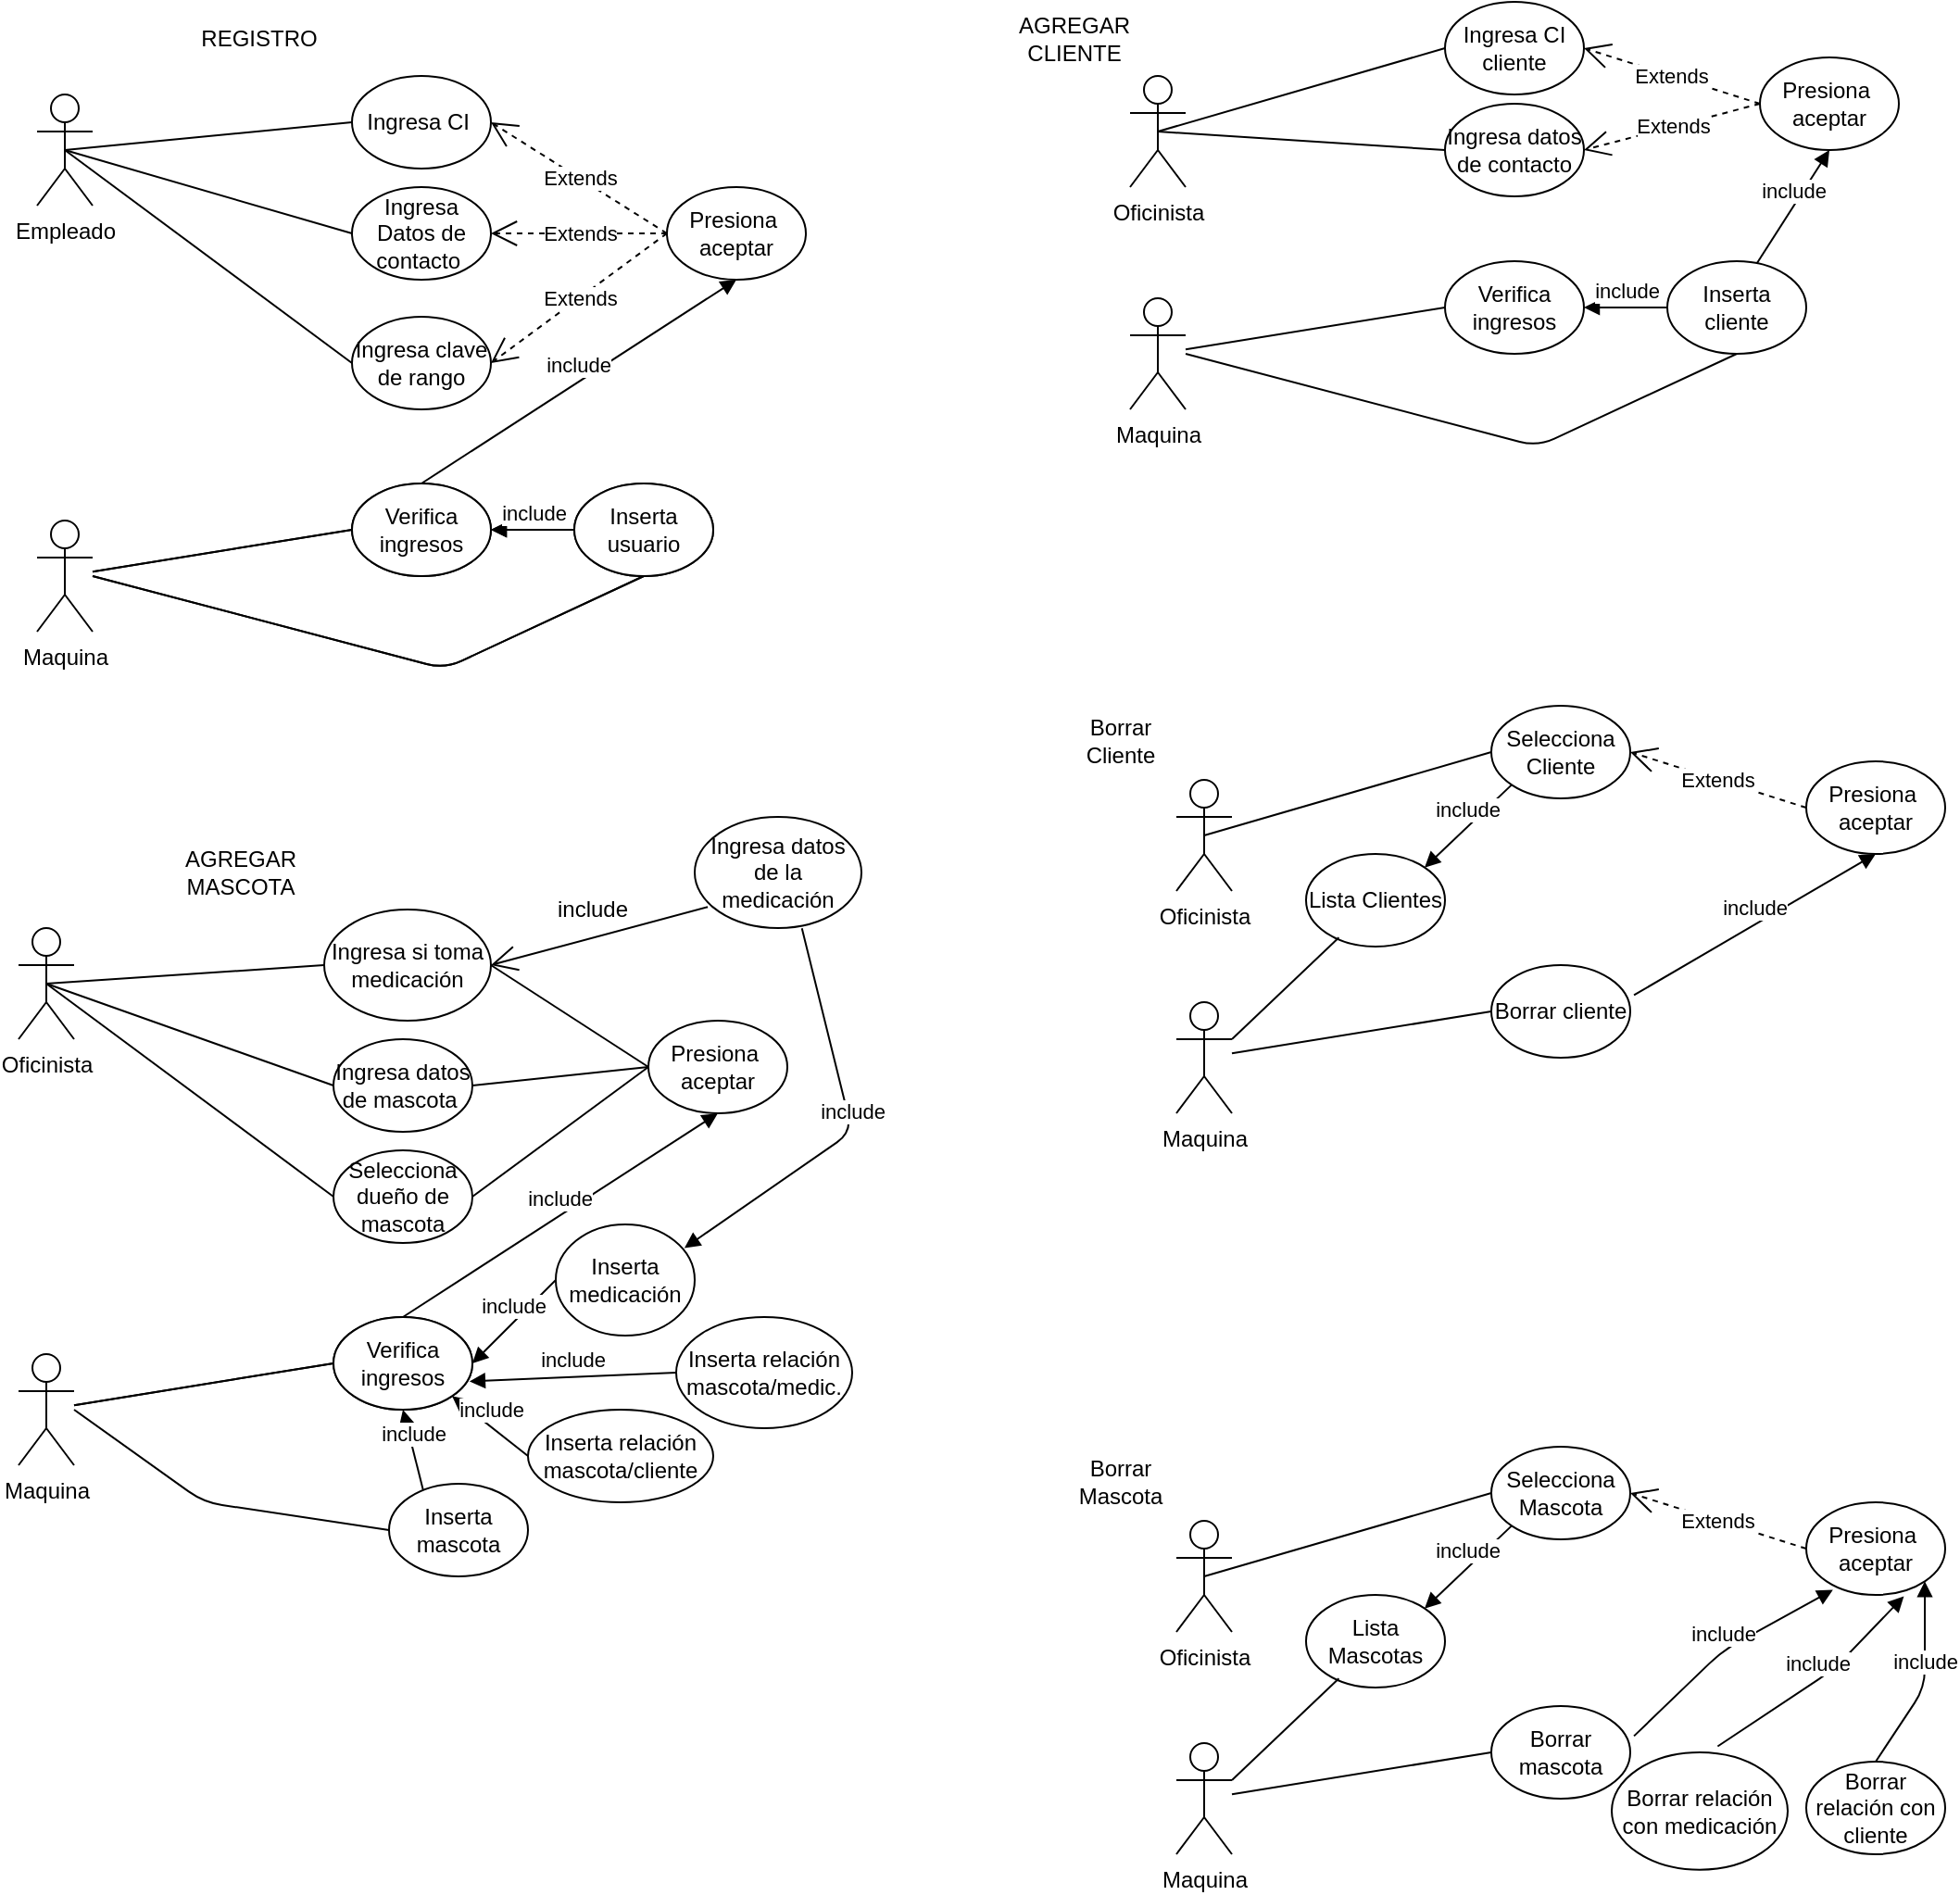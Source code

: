 <mxfile version="13.8.0" type="device"><diagram id="kgpKYQtTHZ0yAKxKKP6v" name="Page-1"><mxGraphModel dx="1021" dy="529" grid="1" gridSize="10" guides="1" tooltips="1" connect="1" arrows="1" fold="1" page="1" pageScale="1" pageWidth="850" pageHeight="1100" math="0" shadow="0"><root><mxCell id="0"/><mxCell id="1" parent="0"/><mxCell id="1jk_xBvsJdmwHqQRrmln-1" value="Empleado" style="shape=umlActor;verticalLabelPosition=bottom;verticalAlign=top;html=1;outlineConnect=0;" parent="1" vertex="1"><mxGeometry x="70" y="70" width="30" height="60" as="geometry"/></mxCell><mxCell id="1jk_xBvsJdmwHqQRrmln-6" value="Maquina" style="shape=umlActor;verticalLabelPosition=bottom;verticalAlign=top;html=1;outlineConnect=0;" parent="1" vertex="1"><mxGeometry x="70" y="300" width="30" height="60" as="geometry"/></mxCell><mxCell id="1jk_xBvsJdmwHqQRrmln-8" value="Ingresa CI&amp;nbsp;" style="ellipse;whiteSpace=wrap;html=1;" parent="1" vertex="1"><mxGeometry x="240" y="60" width="75" height="50" as="geometry"/></mxCell><mxCell id="1jk_xBvsJdmwHqQRrmln-10" value="Ingresa Datos de contacto&amp;nbsp;" style="ellipse;whiteSpace=wrap;html=1;" parent="1" vertex="1"><mxGeometry x="240" y="120" width="75" height="50" as="geometry"/></mxCell><mxCell id="1jk_xBvsJdmwHqQRrmln-11" value="Ingresa clave&lt;br&gt;de rango" style="ellipse;whiteSpace=wrap;html=1;" parent="1" vertex="1"><mxGeometry x="240" y="190" width="75" height="50" as="geometry"/></mxCell><mxCell id="1jk_xBvsJdmwHqQRrmln-21" value="Verifica ingresos" style="ellipse;whiteSpace=wrap;html=1;" parent="1" vertex="1"><mxGeometry x="240" y="280" width="75" height="50" as="geometry"/></mxCell><mxCell id="1jk_xBvsJdmwHqQRrmln-23" value="Inserta usuario" style="ellipse;whiteSpace=wrap;html=1;" parent="1" vertex="1"><mxGeometry x="360" y="280" width="75" height="50" as="geometry"/></mxCell><mxCell id="1jk_xBvsJdmwHqQRrmln-25" value="Presiona&amp;nbsp;&lt;br&gt;aceptar" style="ellipse;whiteSpace=wrap;html=1;" parent="1" vertex="1"><mxGeometry x="410" y="120" width="75" height="50" as="geometry"/></mxCell><mxCell id="1jk_xBvsJdmwHqQRrmln-28" value="" style="endArrow=none;html=1;exitX=0.5;exitY=0.5;exitDx=0;exitDy=0;exitPerimeter=0;entryX=0;entryY=0.5;entryDx=0;entryDy=0;" parent="1" source="1jk_xBvsJdmwHqQRrmln-1" target="1jk_xBvsJdmwHqQRrmln-8" edge="1"><mxGeometry width="50" height="50" relative="1" as="geometry"><mxPoint x="140" y="140" as="sourcePoint"/><mxPoint x="190" y="90" as="targetPoint"/></mxGeometry></mxCell><mxCell id="1jk_xBvsJdmwHqQRrmln-29" value="" style="endArrow=none;html=1;exitX=0.5;exitY=0.5;exitDx=0;exitDy=0;exitPerimeter=0;entryX=0;entryY=0.5;entryDx=0;entryDy=0;" parent="1" source="1jk_xBvsJdmwHqQRrmln-1" target="1jk_xBvsJdmwHqQRrmln-10" edge="1"><mxGeometry width="50" height="50" relative="1" as="geometry"><mxPoint x="190" y="190" as="sourcePoint"/><mxPoint x="240" y="140" as="targetPoint"/></mxGeometry></mxCell><mxCell id="1jk_xBvsJdmwHqQRrmln-30" value="" style="endArrow=none;html=1;exitX=0.5;exitY=0.5;exitDx=0;exitDy=0;exitPerimeter=0;entryX=0;entryY=0.5;entryDx=0;entryDy=0;" parent="1" source="1jk_xBvsJdmwHqQRrmln-1" target="1jk_xBvsJdmwHqQRrmln-11" edge="1"><mxGeometry width="50" height="50" relative="1" as="geometry"><mxPoint x="170" y="230" as="sourcePoint"/><mxPoint x="220" y="180" as="targetPoint"/></mxGeometry></mxCell><mxCell id="1jk_xBvsJdmwHqQRrmln-32" value="include" style="html=1;verticalAlign=bottom;endArrow=block;exitX=0.5;exitY=0;exitDx=0;exitDy=0;entryX=0.5;entryY=1;entryDx=0;entryDy=0;" parent="1" source="1jk_xBvsJdmwHqQRrmln-21" target="1jk_xBvsJdmwHqQRrmln-25" edge="1"><mxGeometry width="80" relative="1" as="geometry"><mxPoint x="460" y="220" as="sourcePoint"/><mxPoint x="540" y="220" as="targetPoint"/></mxGeometry></mxCell><mxCell id="1jk_xBvsJdmwHqQRrmln-37" value="include" style="html=1;verticalAlign=bottom;endArrow=block;exitX=0;exitY=0.5;exitDx=0;exitDy=0;entryX=1;entryY=0.5;entryDx=0;entryDy=0;" parent="1" source="1jk_xBvsJdmwHqQRrmln-23" target="1jk_xBvsJdmwHqQRrmln-21" edge="1"><mxGeometry width="80" relative="1" as="geometry"><mxPoint x="287.5" y="290" as="sourcePoint"/><mxPoint x="457.5" y="180.0" as="targetPoint"/></mxGeometry></mxCell><mxCell id="1jk_xBvsJdmwHqQRrmln-38" value="" style="endArrow=none;html=1;exitX=0;exitY=0.5;exitDx=0;exitDy=0;" parent="1" source="1jk_xBvsJdmwHqQRrmln-21" target="1jk_xBvsJdmwHqQRrmln-6" edge="1"><mxGeometry width="50" height="50" relative="1" as="geometry"><mxPoint x="95" y="110.0" as="sourcePoint"/><mxPoint x="250.0" y="225.0" as="targetPoint"/></mxGeometry></mxCell><mxCell id="1jk_xBvsJdmwHqQRrmln-39" value="" style="endArrow=none;html=1;exitX=0.5;exitY=1;exitDx=0;exitDy=0;" parent="1" source="1jk_xBvsJdmwHqQRrmln-23" edge="1"><mxGeometry width="50" height="50" relative="1" as="geometry"><mxPoint x="250.0" y="315" as="sourcePoint"/><mxPoint x="100" y="330" as="targetPoint"/><Array as="points"><mxPoint x="290" y="380"/></Array></mxGeometry></mxCell><mxCell id="1jk_xBvsJdmwHqQRrmln-42" value="Oficinista" style="shape=umlActor;verticalLabelPosition=bottom;verticalAlign=top;html=1;" parent="1" vertex="1"><mxGeometry x="660" y="60" width="30" height="60" as="geometry"/></mxCell><mxCell id="1jk_xBvsJdmwHqQRrmln-46" value="Ingresa CI&lt;br&gt;cliente" style="ellipse;whiteSpace=wrap;html=1;" parent="1" vertex="1"><mxGeometry x="830" y="20" width="75" height="50" as="geometry"/></mxCell><mxCell id="1jk_xBvsJdmwHqQRrmln-47" value="Ingresa datos de contacto" style="ellipse;whiteSpace=wrap;html=1;" parent="1" vertex="1"><mxGeometry x="830" y="75" width="75" height="50" as="geometry"/></mxCell><mxCell id="1jk_xBvsJdmwHqQRrmln-49" value="" style="endArrow=none;html=1;exitX=0.5;exitY=0.5;exitDx=0;exitDy=0;exitPerimeter=0;entryX=0;entryY=0.5;entryDx=0;entryDy=0;" parent="1" source="1jk_xBvsJdmwHqQRrmln-42" target="1jk_xBvsJdmwHqQRrmln-46" edge="1"><mxGeometry width="50" height="50" relative="1" as="geometry"><mxPoint x="720" y="190" as="sourcePoint"/><mxPoint x="770" y="140" as="targetPoint"/></mxGeometry></mxCell><mxCell id="1jk_xBvsJdmwHqQRrmln-50" value="" style="endArrow=none;html=1;exitX=0.5;exitY=0.5;exitDx=0;exitDy=0;exitPerimeter=0;entryX=0;entryY=0.5;entryDx=0;entryDy=0;" parent="1" source="1jk_xBvsJdmwHqQRrmln-42" target="1jk_xBvsJdmwHqQRrmln-47" edge="1"><mxGeometry width="50" height="50" relative="1" as="geometry"><mxPoint x="760" y="140" as="sourcePoint"/><mxPoint x="810" y="90" as="targetPoint"/></mxGeometry></mxCell><mxCell id="1jk_xBvsJdmwHqQRrmln-55" value="" style="endArrow=none;html=1;exitX=0;exitY=0.5;exitDx=0;exitDy=0;" parent="1" source="1jk_xBvsJdmwHqQRrmln-56" edge="1"><mxGeometry width="50" height="50" relative="1" as="geometry"><mxPoint x="95" y="110.0" as="sourcePoint"/><mxPoint x="100" y="327.581" as="targetPoint"/></mxGeometry></mxCell><mxCell id="1jk_xBvsJdmwHqQRrmln-56" value="Verifica ingresos" style="ellipse;whiteSpace=wrap;html=1;" parent="1" vertex="1"><mxGeometry x="240" y="280" width="75" height="50" as="geometry"/></mxCell><mxCell id="1jk_xBvsJdmwHqQRrmln-57" value="include" style="html=1;verticalAlign=bottom;endArrow=block;exitX=0;exitY=0.5;exitDx=0;exitDy=0;entryX=1;entryY=0.5;entryDx=0;entryDy=0;" parent="1" source="1jk_xBvsJdmwHqQRrmln-58" target="1jk_xBvsJdmwHqQRrmln-56" edge="1"><mxGeometry width="80" relative="1" as="geometry"><mxPoint x="287.5" y="290" as="sourcePoint"/><mxPoint x="457.5" y="180.0" as="targetPoint"/></mxGeometry></mxCell><mxCell id="1jk_xBvsJdmwHqQRrmln-58" value="Inserta usuario" style="ellipse;whiteSpace=wrap;html=1;" parent="1" vertex="1"><mxGeometry x="360" y="280" width="75" height="50" as="geometry"/></mxCell><mxCell id="1jk_xBvsJdmwHqQRrmln-59" value="" style="endArrow=none;html=1;exitX=0.5;exitY=1;exitDx=0;exitDy=0;" parent="1" source="1jk_xBvsJdmwHqQRrmln-58" edge="1"><mxGeometry width="50" height="50" relative="1" as="geometry"><mxPoint x="250.0" y="315" as="sourcePoint"/><mxPoint x="100" y="330" as="targetPoint"/><Array as="points"><mxPoint x="290" y="380"/></Array></mxGeometry></mxCell><mxCell id="1jk_xBvsJdmwHqQRrmln-66" value="Maquina" style="shape=umlActor;verticalLabelPosition=bottom;verticalAlign=top;html=1;outlineConnect=0;" parent="1" vertex="1"><mxGeometry x="660" y="180" width="30" height="60" as="geometry"/></mxCell><mxCell id="1jk_xBvsJdmwHqQRrmln-67" value="" style="endArrow=none;html=1;exitX=0;exitY=0.5;exitDx=0;exitDy=0;" parent="1" source="1jk_xBvsJdmwHqQRrmln-68" edge="1"><mxGeometry width="50" height="50" relative="1" as="geometry"><mxPoint x="685" y="-10.0" as="sourcePoint"/><mxPoint x="690" y="207.581" as="targetPoint"/></mxGeometry></mxCell><mxCell id="1jk_xBvsJdmwHqQRrmln-68" value="Verifica ingresos" style="ellipse;whiteSpace=wrap;html=1;" parent="1" vertex="1"><mxGeometry x="830" y="160" width="75" height="50" as="geometry"/></mxCell><mxCell id="1jk_xBvsJdmwHqQRrmln-69" value="include" style="html=1;verticalAlign=bottom;endArrow=block;exitX=0;exitY=0.5;exitDx=0;exitDy=0;entryX=1;entryY=0.5;entryDx=0;entryDy=0;" parent="1" source="1jk_xBvsJdmwHqQRrmln-70" target="1jk_xBvsJdmwHqQRrmln-68" edge="1"><mxGeometry width="80" relative="1" as="geometry"><mxPoint x="877.5" y="170" as="sourcePoint"/><mxPoint x="1047.5" y="60.0" as="targetPoint"/></mxGeometry></mxCell><mxCell id="1jk_xBvsJdmwHqQRrmln-70" value="Inserta cliente" style="ellipse;whiteSpace=wrap;html=1;" parent="1" vertex="1"><mxGeometry x="950" y="160" width="75" height="50" as="geometry"/></mxCell><mxCell id="1jk_xBvsJdmwHqQRrmln-71" value="" style="endArrow=none;html=1;exitX=0.5;exitY=1;exitDx=0;exitDy=0;" parent="1" source="1jk_xBvsJdmwHqQRrmln-70" edge="1"><mxGeometry width="50" height="50" relative="1" as="geometry"><mxPoint x="840.0" y="195" as="sourcePoint"/><mxPoint x="690" y="210" as="targetPoint"/><Array as="points"><mxPoint x="880" y="260"/></Array></mxGeometry></mxCell><mxCell id="1jk_xBvsJdmwHqQRrmln-73" value="Presiona&amp;nbsp;&lt;br&gt;aceptar" style="ellipse;whiteSpace=wrap;html=1;" parent="1" vertex="1"><mxGeometry x="1000" y="50" width="75" height="50" as="geometry"/></mxCell><mxCell id="1jk_xBvsJdmwHqQRrmln-74" value="include" style="html=1;verticalAlign=bottom;endArrow=block;exitX=0.643;exitY=0.028;exitDx=0;exitDy=0;entryX=0.5;entryY=1;entryDx=0;entryDy=0;exitPerimeter=0;" parent="1" source="1jk_xBvsJdmwHqQRrmln-70" target="1jk_xBvsJdmwHqQRrmln-73" edge="1"><mxGeometry width="80" relative="1" as="geometry"><mxPoint x="990" y="165" as="sourcePoint"/><mxPoint x="1252.5" y="105" as="targetPoint"/></mxGeometry></mxCell><mxCell id="1jk_xBvsJdmwHqQRrmln-77" value="AGREGAR CLIENTE" style="text;html=1;strokeColor=none;fillColor=none;align=center;verticalAlign=middle;whiteSpace=wrap;rounded=0;" parent="1" vertex="1"><mxGeometry x="610" y="30" width="40" height="20" as="geometry"/></mxCell><mxCell id="1jk_xBvsJdmwHqQRrmln-78" value="REGISTRO" style="text;html=1;strokeColor=none;fillColor=none;align=center;verticalAlign=middle;whiteSpace=wrap;rounded=0;" parent="1" vertex="1"><mxGeometry x="170" y="30" width="40" height="20" as="geometry"/></mxCell><mxCell id="1jk_xBvsJdmwHqQRrmln-79" value="Oficinista" style="shape=umlActor;verticalLabelPosition=bottom;verticalAlign=top;html=1;outlineConnect=0;" parent="1" vertex="1"><mxGeometry x="60" y="520" width="30" height="60" as="geometry"/></mxCell><mxCell id="1jk_xBvsJdmwHqQRrmln-80" value="Maquina" style="shape=umlActor;verticalLabelPosition=bottom;verticalAlign=top;html=1;outlineConnect=0;" parent="1" vertex="1"><mxGeometry x="60" y="750" width="30" height="60" as="geometry"/></mxCell><mxCell id="1jk_xBvsJdmwHqQRrmln-81" value="Ingresa datos de mascota&amp;nbsp;" style="ellipse;whiteSpace=wrap;html=1;" parent="1" vertex="1"><mxGeometry x="230" y="580" width="75" height="50" as="geometry"/></mxCell><mxCell id="1jk_xBvsJdmwHqQRrmln-82" value="Ingresa si toma medicación" style="ellipse;whiteSpace=wrap;html=1;" parent="1" vertex="1"><mxGeometry x="225" y="510" width="90" height="60" as="geometry"/></mxCell><mxCell id="1jk_xBvsJdmwHqQRrmln-83" value="Selecciona dueño de mascota" style="ellipse;whiteSpace=wrap;html=1;" parent="1" vertex="1"><mxGeometry x="230" y="640" width="75" height="50" as="geometry"/></mxCell><mxCell id="1jk_xBvsJdmwHqQRrmln-84" value="Verifica ingresos" style="ellipse;whiteSpace=wrap;html=1;" parent="1" vertex="1"><mxGeometry x="230" y="730" width="75" height="50" as="geometry"/></mxCell><mxCell id="1jk_xBvsJdmwHqQRrmln-86" value="Presiona&amp;nbsp;&lt;br&gt;aceptar" style="ellipse;whiteSpace=wrap;html=1;" parent="1" vertex="1"><mxGeometry x="400" y="570" width="75" height="50" as="geometry"/></mxCell><mxCell id="1jk_xBvsJdmwHqQRrmln-87" value="" style="endArrow=none;html=1;exitX=0.5;exitY=0.5;exitDx=0;exitDy=0;exitPerimeter=0;entryX=0;entryY=0.5;entryDx=0;entryDy=0;" parent="1" source="1jk_xBvsJdmwHqQRrmln-79" target="1jk_xBvsJdmwHqQRrmln-81" edge="1"><mxGeometry width="50" height="50" relative="1" as="geometry"><mxPoint x="130" y="590" as="sourcePoint"/><mxPoint x="180" y="540" as="targetPoint"/></mxGeometry></mxCell><mxCell id="1jk_xBvsJdmwHqQRrmln-88" value="" style="endArrow=none;html=1;exitX=0.5;exitY=0.5;exitDx=0;exitDy=0;exitPerimeter=0;entryX=0;entryY=0.5;entryDx=0;entryDy=0;" parent="1" source="1jk_xBvsJdmwHqQRrmln-79" target="1jk_xBvsJdmwHqQRrmln-82" edge="1"><mxGeometry width="50" height="50" relative="1" as="geometry"><mxPoint x="180" y="640" as="sourcePoint"/><mxPoint x="230" y="590" as="targetPoint"/></mxGeometry></mxCell><mxCell id="1jk_xBvsJdmwHqQRrmln-89" value="" style="endArrow=none;html=1;exitX=0.5;exitY=0.5;exitDx=0;exitDy=0;exitPerimeter=0;entryX=0;entryY=0.5;entryDx=0;entryDy=0;" parent="1" source="1jk_xBvsJdmwHqQRrmln-79" target="1jk_xBvsJdmwHqQRrmln-83" edge="1"><mxGeometry width="50" height="50" relative="1" as="geometry"><mxPoint x="160" y="680" as="sourcePoint"/><mxPoint x="210" y="630" as="targetPoint"/></mxGeometry></mxCell><mxCell id="1jk_xBvsJdmwHqQRrmln-90" value="include" style="html=1;verticalAlign=bottom;endArrow=block;exitX=0.5;exitY=0;exitDx=0;exitDy=0;entryX=0.5;entryY=1;entryDx=0;entryDy=0;" parent="1" source="1jk_xBvsJdmwHqQRrmln-84" target="1jk_xBvsJdmwHqQRrmln-86" edge="1"><mxGeometry width="80" relative="1" as="geometry"><mxPoint x="450" y="670" as="sourcePoint"/><mxPoint x="530" y="670" as="targetPoint"/></mxGeometry></mxCell><mxCell id="1jk_xBvsJdmwHqQRrmln-91" value="" style="endArrow=none;html=1;exitX=1;exitY=0.5;exitDx=0;exitDy=0;entryX=0;entryY=0.5;entryDx=0;entryDy=0;" parent="1" source="1jk_xBvsJdmwHqQRrmln-81" target="1jk_xBvsJdmwHqQRrmln-86" edge="1"><mxGeometry width="50" height="50" relative="1" as="geometry"><mxPoint x="360" y="510.0" as="sourcePoint"/><mxPoint x="515.0" y="495.0" as="targetPoint"/></mxGeometry></mxCell><mxCell id="1jk_xBvsJdmwHqQRrmln-92" value="" style="endArrow=none;html=1;exitX=1;exitY=0.5;exitDx=0;exitDy=0;entryX=0;entryY=0.5;entryDx=0;entryDy=0;" parent="1" source="1jk_xBvsJdmwHqQRrmln-82" target="1jk_xBvsJdmwHqQRrmln-86" edge="1"><mxGeometry width="50" height="50" relative="1" as="geometry"><mxPoint x="95" y="570" as="sourcePoint"/><mxPoint x="250.0" y="555" as="targetPoint"/></mxGeometry></mxCell><mxCell id="1jk_xBvsJdmwHqQRrmln-93" value="" style="endArrow=none;html=1;exitX=1;exitY=0.5;exitDx=0;exitDy=0;entryX=0;entryY=0.5;entryDx=0;entryDy=0;" parent="1" source="1jk_xBvsJdmwHqQRrmln-83" target="1jk_xBvsJdmwHqQRrmln-86" edge="1"><mxGeometry width="50" height="50" relative="1" as="geometry"><mxPoint x="105" y="580" as="sourcePoint"/><mxPoint x="260.0" y="565" as="targetPoint"/></mxGeometry></mxCell><mxCell id="1jk_xBvsJdmwHqQRrmln-95" value="" style="endArrow=none;html=1;exitX=0;exitY=0.5;exitDx=0;exitDy=0;" parent="1" source="1jk_xBvsJdmwHqQRrmln-84" target="1jk_xBvsJdmwHqQRrmln-80" edge="1"><mxGeometry width="50" height="50" relative="1" as="geometry"><mxPoint x="85" y="560" as="sourcePoint"/><mxPoint x="240.0" y="675" as="targetPoint"/></mxGeometry></mxCell><mxCell id="1jk_xBvsJdmwHqQRrmln-96" value="" style="endArrow=none;html=1;exitX=0;exitY=0.5;exitDx=0;exitDy=0;" parent="1" source="1jk_xBvsJdmwHqQRrmln-97" edge="1"><mxGeometry width="50" height="50" relative="1" as="geometry"><mxPoint x="85" y="560" as="sourcePoint"/><mxPoint x="90" y="777.581" as="targetPoint"/></mxGeometry></mxCell><mxCell id="1jk_xBvsJdmwHqQRrmln-97" value="Verifica ingresos" style="ellipse;whiteSpace=wrap;html=1;" parent="1" vertex="1"><mxGeometry x="230" y="730" width="75" height="50" as="geometry"/></mxCell><mxCell id="1jk_xBvsJdmwHqQRrmln-98" value="include" style="html=1;verticalAlign=bottom;endArrow=block;exitX=0.244;exitY=0.06;exitDx=0;exitDy=0;entryX=0.5;entryY=1;entryDx=0;entryDy=0;exitPerimeter=0;" parent="1" source="1jk_xBvsJdmwHqQRrmln-99" target="1jk_xBvsJdmwHqQRrmln-97" edge="1"><mxGeometry width="80" relative="1" as="geometry"><mxPoint x="277.5" y="740" as="sourcePoint"/><mxPoint x="447.5" y="630" as="targetPoint"/></mxGeometry></mxCell><mxCell id="1jk_xBvsJdmwHqQRrmln-99" value="Inserta mascota" style="ellipse;whiteSpace=wrap;html=1;" parent="1" vertex="1"><mxGeometry x="260" y="820" width="75" height="50" as="geometry"/></mxCell><mxCell id="1jk_xBvsJdmwHqQRrmln-100" value="" style="endArrow=none;html=1;exitX=0;exitY=0.5;exitDx=0;exitDy=0;" parent="1" source="1jk_xBvsJdmwHqQRrmln-99" edge="1"><mxGeometry width="50" height="50" relative="1" as="geometry"><mxPoint x="240.0" y="765" as="sourcePoint"/><mxPoint x="90" y="780.0" as="targetPoint"/><Array as="points"><mxPoint x="160" y="830"/></Array></mxGeometry></mxCell><mxCell id="1jk_xBvsJdmwHqQRrmln-101" value="AGREGAR MASCOTA" style="text;html=1;strokeColor=none;fillColor=none;align=center;verticalAlign=middle;whiteSpace=wrap;rounded=0;" parent="1" vertex="1"><mxGeometry x="160" y="480" width="40" height="20" as="geometry"/></mxCell><mxCell id="1jk_xBvsJdmwHqQRrmln-103" value="Ingresa datos de la medicación" style="ellipse;whiteSpace=wrap;html=1;" parent="1" vertex="1"><mxGeometry x="425" y="460" width="90" height="60" as="geometry"/></mxCell><mxCell id="1jk_xBvsJdmwHqQRrmln-105" value="Extends" style="endArrow=open;endSize=12;dashed=1;html=1;exitX=0;exitY=0.5;exitDx=0;exitDy=0;entryX=1;entryY=0.5;entryDx=0;entryDy=0;" parent="1" source="1jk_xBvsJdmwHqQRrmln-25" target="1jk_xBvsJdmwHqQRrmln-8" edge="1"><mxGeometry width="160" relative="1" as="geometry"><mxPoint x="350" y="110" as="sourcePoint"/><mxPoint x="490" y="30" as="targetPoint"/></mxGeometry></mxCell><mxCell id="1jk_xBvsJdmwHqQRrmln-106" value="Extends" style="endArrow=open;endSize=12;dashed=1;html=1;exitX=0;exitY=0.5;exitDx=0;exitDy=0;entryX=1;entryY=0.5;entryDx=0;entryDy=0;" parent="1" source="1jk_xBvsJdmwHqQRrmln-25" target="1jk_xBvsJdmwHqQRrmln-10" edge="1"><mxGeometry width="160" relative="1" as="geometry"><mxPoint x="420" y="155" as="sourcePoint"/><mxPoint x="325" y="95" as="targetPoint"/></mxGeometry></mxCell><mxCell id="1jk_xBvsJdmwHqQRrmln-107" value="Extends" style="endArrow=open;endSize=12;dashed=1;html=1;exitX=0;exitY=0.5;exitDx=0;exitDy=0;entryX=1;entryY=0.5;entryDx=0;entryDy=0;" parent="1" source="1jk_xBvsJdmwHqQRrmln-25" target="1jk_xBvsJdmwHqQRrmln-11" edge="1"><mxGeometry width="160" relative="1" as="geometry"><mxPoint x="430" y="165" as="sourcePoint"/><mxPoint x="330" y="170" as="targetPoint"/></mxGeometry></mxCell><mxCell id="1jk_xBvsJdmwHqQRrmln-108" value="" style="endArrow=open;endFill=1;endSize=12;html=1;entryX=1;entryY=0.5;entryDx=0;entryDy=0;exitX=0.078;exitY=0.811;exitDx=0;exitDy=0;exitPerimeter=0;" parent="1" source="1jk_xBvsJdmwHqQRrmln-103" target="1jk_xBvsJdmwHqQRrmln-82" edge="1"><mxGeometry width="160" relative="1" as="geometry"><mxPoint x="330" y="490" as="sourcePoint"/><mxPoint x="410" y="460" as="targetPoint"/></mxGeometry></mxCell><mxCell id="1jk_xBvsJdmwHqQRrmln-109" value="include" style="text;html=1;strokeColor=none;fillColor=none;align=center;verticalAlign=middle;whiteSpace=wrap;rounded=0;" parent="1" vertex="1"><mxGeometry x="350" y="500" width="40" height="20" as="geometry"/></mxCell><mxCell id="1jk_xBvsJdmwHqQRrmln-110" value="Inserta relación mascota/cliente" style="ellipse;whiteSpace=wrap;html=1;" parent="1" vertex="1"><mxGeometry x="335" y="780" width="100" height="50" as="geometry"/></mxCell><mxCell id="1jk_xBvsJdmwHqQRrmln-111" value="include" style="html=1;verticalAlign=bottom;endArrow=block;exitX=0;exitY=0.5;exitDx=0;exitDy=0;entryX=1;entryY=1;entryDx=0;entryDy=0;" parent="1" source="1jk_xBvsJdmwHqQRrmln-110" target="1jk_xBvsJdmwHqQRrmln-97" edge="1"><mxGeometry width="80" relative="1" as="geometry"><mxPoint x="288.3" y="833" as="sourcePoint"/><mxPoint x="277.5" y="790" as="targetPoint"/></mxGeometry></mxCell><mxCell id="1jk_xBvsJdmwHqQRrmln-112" value="Inserta medicación" style="ellipse;whiteSpace=wrap;html=1;" parent="1" vertex="1"><mxGeometry x="350" y="680" width="75" height="60" as="geometry"/></mxCell><mxCell id="1jk_xBvsJdmwHqQRrmln-113" value="include" style="html=1;verticalAlign=bottom;endArrow=block;exitX=0;exitY=0.5;exitDx=0;exitDy=0;entryX=1;entryY=0.5;entryDx=0;entryDy=0;" parent="1" source="1jk_xBvsJdmwHqQRrmln-112" target="1jk_xBvsJdmwHqQRrmln-97" edge="1"><mxGeometry width="80" relative="1" as="geometry"><mxPoint x="345" y="815" as="sourcePoint"/><mxPoint x="304.119" y="782.609" as="targetPoint"/></mxGeometry></mxCell><mxCell id="cQSWFxyVbDmEyY8FETL8-1" value="include" style="html=1;verticalAlign=bottom;endArrow=block;exitX=0.643;exitY=1.002;exitDx=0;exitDy=0;entryX=0.926;entryY=0.212;entryDx=0;entryDy=0;entryPerimeter=0;exitPerimeter=0;" edge="1" parent="1" source="1jk_xBvsJdmwHqQRrmln-103" target="1jk_xBvsJdmwHqQRrmln-112"><mxGeometry width="80" relative="1" as="geometry"><mxPoint x="595.0" y="595" as="sourcePoint"/><mxPoint x="550.0" y="640" as="targetPoint"/><Array as="points"><mxPoint x="510" y="630"/></Array></mxGeometry></mxCell><mxCell id="cQSWFxyVbDmEyY8FETL8-2" value="Inserta relación mascota/medic." style="ellipse;whiteSpace=wrap;html=1;" vertex="1" parent="1"><mxGeometry x="415" y="730" width="95" height="60" as="geometry"/></mxCell><mxCell id="cQSWFxyVbDmEyY8FETL8-3" value="include" style="html=1;verticalAlign=bottom;endArrow=block;exitX=0;exitY=0.5;exitDx=0;exitDy=0;entryX=0.979;entryY=0.694;entryDx=0;entryDy=0;entryPerimeter=0;" edge="1" parent="1" source="cQSWFxyVbDmEyY8FETL8-2" target="1jk_xBvsJdmwHqQRrmln-97"><mxGeometry width="80" relative="1" as="geometry"><mxPoint x="360.0" y="720" as="sourcePoint"/><mxPoint x="315.0" y="765" as="targetPoint"/></mxGeometry></mxCell><mxCell id="cQSWFxyVbDmEyY8FETL8-4" value="Oficinista" style="shape=umlActor;verticalLabelPosition=bottom;verticalAlign=top;html=1;" vertex="1" parent="1"><mxGeometry x="685" y="440" width="30" height="60" as="geometry"/></mxCell><mxCell id="cQSWFxyVbDmEyY8FETL8-5" value="Selecciona&lt;br&gt;Cliente" style="ellipse;whiteSpace=wrap;html=1;" vertex="1" parent="1"><mxGeometry x="855" y="400" width="75" height="50" as="geometry"/></mxCell><mxCell id="cQSWFxyVbDmEyY8FETL8-7" value="" style="endArrow=none;html=1;exitX=0.5;exitY=0.5;exitDx=0;exitDy=0;exitPerimeter=0;entryX=0;entryY=0.5;entryDx=0;entryDy=0;" edge="1" parent="1" source="cQSWFxyVbDmEyY8FETL8-4" target="cQSWFxyVbDmEyY8FETL8-5"><mxGeometry width="50" height="50" relative="1" as="geometry"><mxPoint x="745" y="570" as="sourcePoint"/><mxPoint x="795" y="520" as="targetPoint"/></mxGeometry></mxCell><mxCell id="cQSWFxyVbDmEyY8FETL8-9" value="Maquina" style="shape=umlActor;verticalLabelPosition=bottom;verticalAlign=top;html=1;outlineConnect=0;" vertex="1" parent="1"><mxGeometry x="685" y="560" width="30" height="60" as="geometry"/></mxCell><mxCell id="cQSWFxyVbDmEyY8FETL8-10" value="" style="endArrow=none;html=1;exitX=0;exitY=0.5;exitDx=0;exitDy=0;" edge="1" parent="1" source="cQSWFxyVbDmEyY8FETL8-11"><mxGeometry width="50" height="50" relative="1" as="geometry"><mxPoint x="710" y="370.0" as="sourcePoint"/><mxPoint x="715" y="587.581" as="targetPoint"/></mxGeometry></mxCell><mxCell id="cQSWFxyVbDmEyY8FETL8-11" value="Borrar cliente" style="ellipse;whiteSpace=wrap;html=1;" vertex="1" parent="1"><mxGeometry x="855" y="540" width="75" height="50" as="geometry"/></mxCell><mxCell id="cQSWFxyVbDmEyY8FETL8-15" value="Presiona&amp;nbsp;&lt;br&gt;aceptar" style="ellipse;whiteSpace=wrap;html=1;" vertex="1" parent="1"><mxGeometry x="1025" y="430" width="75" height="50" as="geometry"/></mxCell><mxCell id="cQSWFxyVbDmEyY8FETL8-16" value="include" style="html=1;verticalAlign=bottom;endArrow=block;exitX=1.027;exitY=0.324;exitDx=0;exitDy=0;entryX=0.5;entryY=1;entryDx=0;entryDy=0;exitPerimeter=0;" edge="1" parent="1" source="cQSWFxyVbDmEyY8FETL8-11" target="cQSWFxyVbDmEyY8FETL8-15"><mxGeometry width="80" relative="1" as="geometry"><mxPoint x="1036.085" y="541.96" as="sourcePoint"/><mxPoint x="1277.5" y="485" as="targetPoint"/></mxGeometry></mxCell><mxCell id="cQSWFxyVbDmEyY8FETL8-19" value="Borrar Cliente" style="text;html=1;strokeColor=none;fillColor=none;align=center;verticalAlign=middle;whiteSpace=wrap;rounded=0;" vertex="1" parent="1"><mxGeometry x="635" y="409" width="40" height="20" as="geometry"/></mxCell><mxCell id="cQSWFxyVbDmEyY8FETL8-20" value="Lista Clientes" style="ellipse;whiteSpace=wrap;html=1;" vertex="1" parent="1"><mxGeometry x="755" y="480" width="75" height="50" as="geometry"/></mxCell><mxCell id="cQSWFxyVbDmEyY8FETL8-21" value="include" style="html=1;verticalAlign=bottom;endArrow=block;exitX=0;exitY=1;exitDx=0;exitDy=0;entryX=1;entryY=0;entryDx=0;entryDy=0;" edge="1" parent="1" source="cQSWFxyVbDmEyY8FETL8-5" target="cQSWFxyVbDmEyY8FETL8-20"><mxGeometry width="80" relative="1" as="geometry"><mxPoint x="942.025" y="566.2" as="sourcePoint"/><mxPoint x="1072.5" y="490" as="targetPoint"/></mxGeometry></mxCell><mxCell id="cQSWFxyVbDmEyY8FETL8-22" value="" style="endArrow=none;html=1;exitX=0.236;exitY=0.903;exitDx=0;exitDy=0;exitPerimeter=0;entryX=1;entryY=0.333;entryDx=0;entryDy=0;entryPerimeter=0;" edge="1" parent="1" source="cQSWFxyVbDmEyY8FETL8-20" target="cQSWFxyVbDmEyY8FETL8-9"><mxGeometry width="50" height="50" relative="1" as="geometry"><mxPoint x="865.0" y="575" as="sourcePoint"/><mxPoint x="720" y="590" as="targetPoint"/></mxGeometry></mxCell><mxCell id="cQSWFxyVbDmEyY8FETL8-23" value="Extends" style="endArrow=open;endSize=12;dashed=1;html=1;exitX=0;exitY=0.5;exitDx=0;exitDy=0;entryX=1;entryY=0.5;entryDx=0;entryDy=0;" edge="1" parent="1" source="cQSWFxyVbDmEyY8FETL8-15" target="cQSWFxyVbDmEyY8FETL8-5"><mxGeometry width="160" relative="1" as="geometry"><mxPoint x="1045" y="429" as="sourcePoint"/><mxPoint x="950" y="369" as="targetPoint"/></mxGeometry></mxCell><mxCell id="cQSWFxyVbDmEyY8FETL8-24" value="Extends" style="endArrow=open;endSize=12;dashed=1;html=1;exitX=0;exitY=0.5;exitDx=0;exitDy=0;entryX=1;entryY=0.5;entryDx=0;entryDy=0;" edge="1" parent="1" source="1jk_xBvsJdmwHqQRrmln-73" target="1jk_xBvsJdmwHqQRrmln-46"><mxGeometry width="160" relative="1" as="geometry"><mxPoint x="995" y="80" as="sourcePoint"/><mxPoint x="900" y="20" as="targetPoint"/></mxGeometry></mxCell><mxCell id="cQSWFxyVbDmEyY8FETL8-26" value="Extends" style="endArrow=open;endSize=12;dashed=1;html=1;exitX=0;exitY=0.5;exitDx=0;exitDy=0;entryX=1;entryY=0.5;entryDx=0;entryDy=0;" edge="1" parent="1" source="1jk_xBvsJdmwHqQRrmln-73" target="1jk_xBvsJdmwHqQRrmln-47"><mxGeometry width="160" relative="1" as="geometry"><mxPoint x="1010" y="85" as="sourcePoint"/><mxPoint x="915" y="55" as="targetPoint"/></mxGeometry></mxCell><mxCell id="cQSWFxyVbDmEyY8FETL8-27" value="Oficinista" style="shape=umlActor;verticalLabelPosition=bottom;verticalAlign=top;html=1;" vertex="1" parent="1"><mxGeometry x="685" y="840" width="30" height="60" as="geometry"/></mxCell><mxCell id="cQSWFxyVbDmEyY8FETL8-28" value="Selecciona Mascota" style="ellipse;whiteSpace=wrap;html=1;" vertex="1" parent="1"><mxGeometry x="855" y="800" width="75" height="50" as="geometry"/></mxCell><mxCell id="cQSWFxyVbDmEyY8FETL8-29" value="" style="endArrow=none;html=1;exitX=0.5;exitY=0.5;exitDx=0;exitDy=0;exitPerimeter=0;entryX=0;entryY=0.5;entryDx=0;entryDy=0;" edge="1" parent="1" source="cQSWFxyVbDmEyY8FETL8-27" target="cQSWFxyVbDmEyY8FETL8-28"><mxGeometry width="50" height="50" relative="1" as="geometry"><mxPoint x="745" y="970" as="sourcePoint"/><mxPoint x="795" y="920" as="targetPoint"/></mxGeometry></mxCell><mxCell id="cQSWFxyVbDmEyY8FETL8-30" value="Maquina" style="shape=umlActor;verticalLabelPosition=bottom;verticalAlign=top;html=1;outlineConnect=0;" vertex="1" parent="1"><mxGeometry x="685" y="960" width="30" height="60" as="geometry"/></mxCell><mxCell id="cQSWFxyVbDmEyY8FETL8-31" value="" style="endArrow=none;html=1;exitX=0;exitY=0.5;exitDx=0;exitDy=0;" edge="1" parent="1" source="cQSWFxyVbDmEyY8FETL8-32"><mxGeometry width="50" height="50" relative="1" as="geometry"><mxPoint x="710" y="770" as="sourcePoint"/><mxPoint x="715" y="987.581" as="targetPoint"/></mxGeometry></mxCell><mxCell id="cQSWFxyVbDmEyY8FETL8-32" value="Borrar mascota" style="ellipse;whiteSpace=wrap;html=1;" vertex="1" parent="1"><mxGeometry x="855" y="940" width="75" height="50" as="geometry"/></mxCell><mxCell id="cQSWFxyVbDmEyY8FETL8-33" value="Presiona&amp;nbsp;&lt;br&gt;aceptar" style="ellipse;whiteSpace=wrap;html=1;" vertex="1" parent="1"><mxGeometry x="1025" y="830" width="75" height="50" as="geometry"/></mxCell><mxCell id="cQSWFxyVbDmEyY8FETL8-34" value="include" style="html=1;verticalAlign=bottom;endArrow=block;exitX=1.027;exitY=0.324;exitDx=0;exitDy=0;entryX=0.192;entryY=0.946;entryDx=0;entryDy=0;exitPerimeter=0;entryPerimeter=0;" edge="1" parent="1" source="cQSWFxyVbDmEyY8FETL8-32" target="cQSWFxyVbDmEyY8FETL8-33"><mxGeometry width="80" relative="1" as="geometry"><mxPoint x="1036.085" y="941.96" as="sourcePoint"/><mxPoint x="1277.5" y="885" as="targetPoint"/><Array as="points"><mxPoint x="980" y="910"/></Array></mxGeometry></mxCell><mxCell id="cQSWFxyVbDmEyY8FETL8-35" value="Borrar Mascota" style="text;html=1;strokeColor=none;fillColor=none;align=center;verticalAlign=middle;whiteSpace=wrap;rounded=0;" vertex="1" parent="1"><mxGeometry x="635" y="809" width="40" height="20" as="geometry"/></mxCell><mxCell id="cQSWFxyVbDmEyY8FETL8-36" value="Lista Mascotas" style="ellipse;whiteSpace=wrap;html=1;" vertex="1" parent="1"><mxGeometry x="755" y="880" width="75" height="50" as="geometry"/></mxCell><mxCell id="cQSWFxyVbDmEyY8FETL8-37" value="include" style="html=1;verticalAlign=bottom;endArrow=block;exitX=0;exitY=1;exitDx=0;exitDy=0;entryX=1;entryY=0;entryDx=0;entryDy=0;" edge="1" parent="1" source="cQSWFxyVbDmEyY8FETL8-28" target="cQSWFxyVbDmEyY8FETL8-36"><mxGeometry width="80" relative="1" as="geometry"><mxPoint x="942.025" y="966.2" as="sourcePoint"/><mxPoint x="1072.5" y="890" as="targetPoint"/></mxGeometry></mxCell><mxCell id="cQSWFxyVbDmEyY8FETL8-38" value="" style="endArrow=none;html=1;exitX=0.236;exitY=0.903;exitDx=0;exitDy=0;exitPerimeter=0;entryX=1;entryY=0.333;entryDx=0;entryDy=0;entryPerimeter=0;" edge="1" parent="1" source="cQSWFxyVbDmEyY8FETL8-36" target="cQSWFxyVbDmEyY8FETL8-30"><mxGeometry width="50" height="50" relative="1" as="geometry"><mxPoint x="865.0" y="975" as="sourcePoint"/><mxPoint x="720" y="990" as="targetPoint"/></mxGeometry></mxCell><mxCell id="cQSWFxyVbDmEyY8FETL8-39" value="Extends" style="endArrow=open;endSize=12;dashed=1;html=1;exitX=0;exitY=0.5;exitDx=0;exitDy=0;entryX=1;entryY=0.5;entryDx=0;entryDy=0;" edge="1" parent="1" source="cQSWFxyVbDmEyY8FETL8-33" target="cQSWFxyVbDmEyY8FETL8-28"><mxGeometry width="160" relative="1" as="geometry"><mxPoint x="1045" y="829" as="sourcePoint"/><mxPoint x="950" y="769" as="targetPoint"/></mxGeometry></mxCell><mxCell id="cQSWFxyVbDmEyY8FETL8-40" value="Borrar relación con medicación" style="ellipse;whiteSpace=wrap;html=1;" vertex="1" parent="1"><mxGeometry x="920" y="965" width="95" height="63.33" as="geometry"/></mxCell><mxCell id="cQSWFxyVbDmEyY8FETL8-41" value="Borrar relación con cliente" style="ellipse;whiteSpace=wrap;html=1;" vertex="1" parent="1"><mxGeometry x="1025" y="970" width="75" height="50" as="geometry"/></mxCell><mxCell id="cQSWFxyVbDmEyY8FETL8-42" value="include" style="html=1;verticalAlign=bottom;endArrow=block;exitX=0.602;exitY=-0.051;exitDx=0;exitDy=0;entryX=0.703;entryY=1.014;entryDx=0;entryDy=0;exitPerimeter=0;entryPerimeter=0;" edge="1" parent="1" source="cQSWFxyVbDmEyY8FETL8-40" target="cQSWFxyVbDmEyY8FETL8-33"><mxGeometry width="80" relative="1" as="geometry"><mxPoint x="942.025" y="966.2" as="sourcePoint"/><mxPoint x="1072.5" y="890" as="targetPoint"/><Array as="points"><mxPoint x="1040" y="920"/></Array></mxGeometry></mxCell><mxCell id="cQSWFxyVbDmEyY8FETL8-43" value="include" style="html=1;verticalAlign=bottom;endArrow=block;exitX=0.5;exitY=0;exitDx=0;exitDy=0;entryX=1;entryY=1;entryDx=0;entryDy=0;" edge="1" parent="1" source="cQSWFxyVbDmEyY8FETL8-41" target="cQSWFxyVbDmEyY8FETL8-33"><mxGeometry width="80" relative="1" as="geometry"><mxPoint x="952.025" y="976.2" as="sourcePoint"/><mxPoint x="1082.5" y="900" as="targetPoint"/><Array as="points"><mxPoint x="1089" y="930"/></Array></mxGeometry></mxCell></root></mxGraphModel></diagram></mxfile>